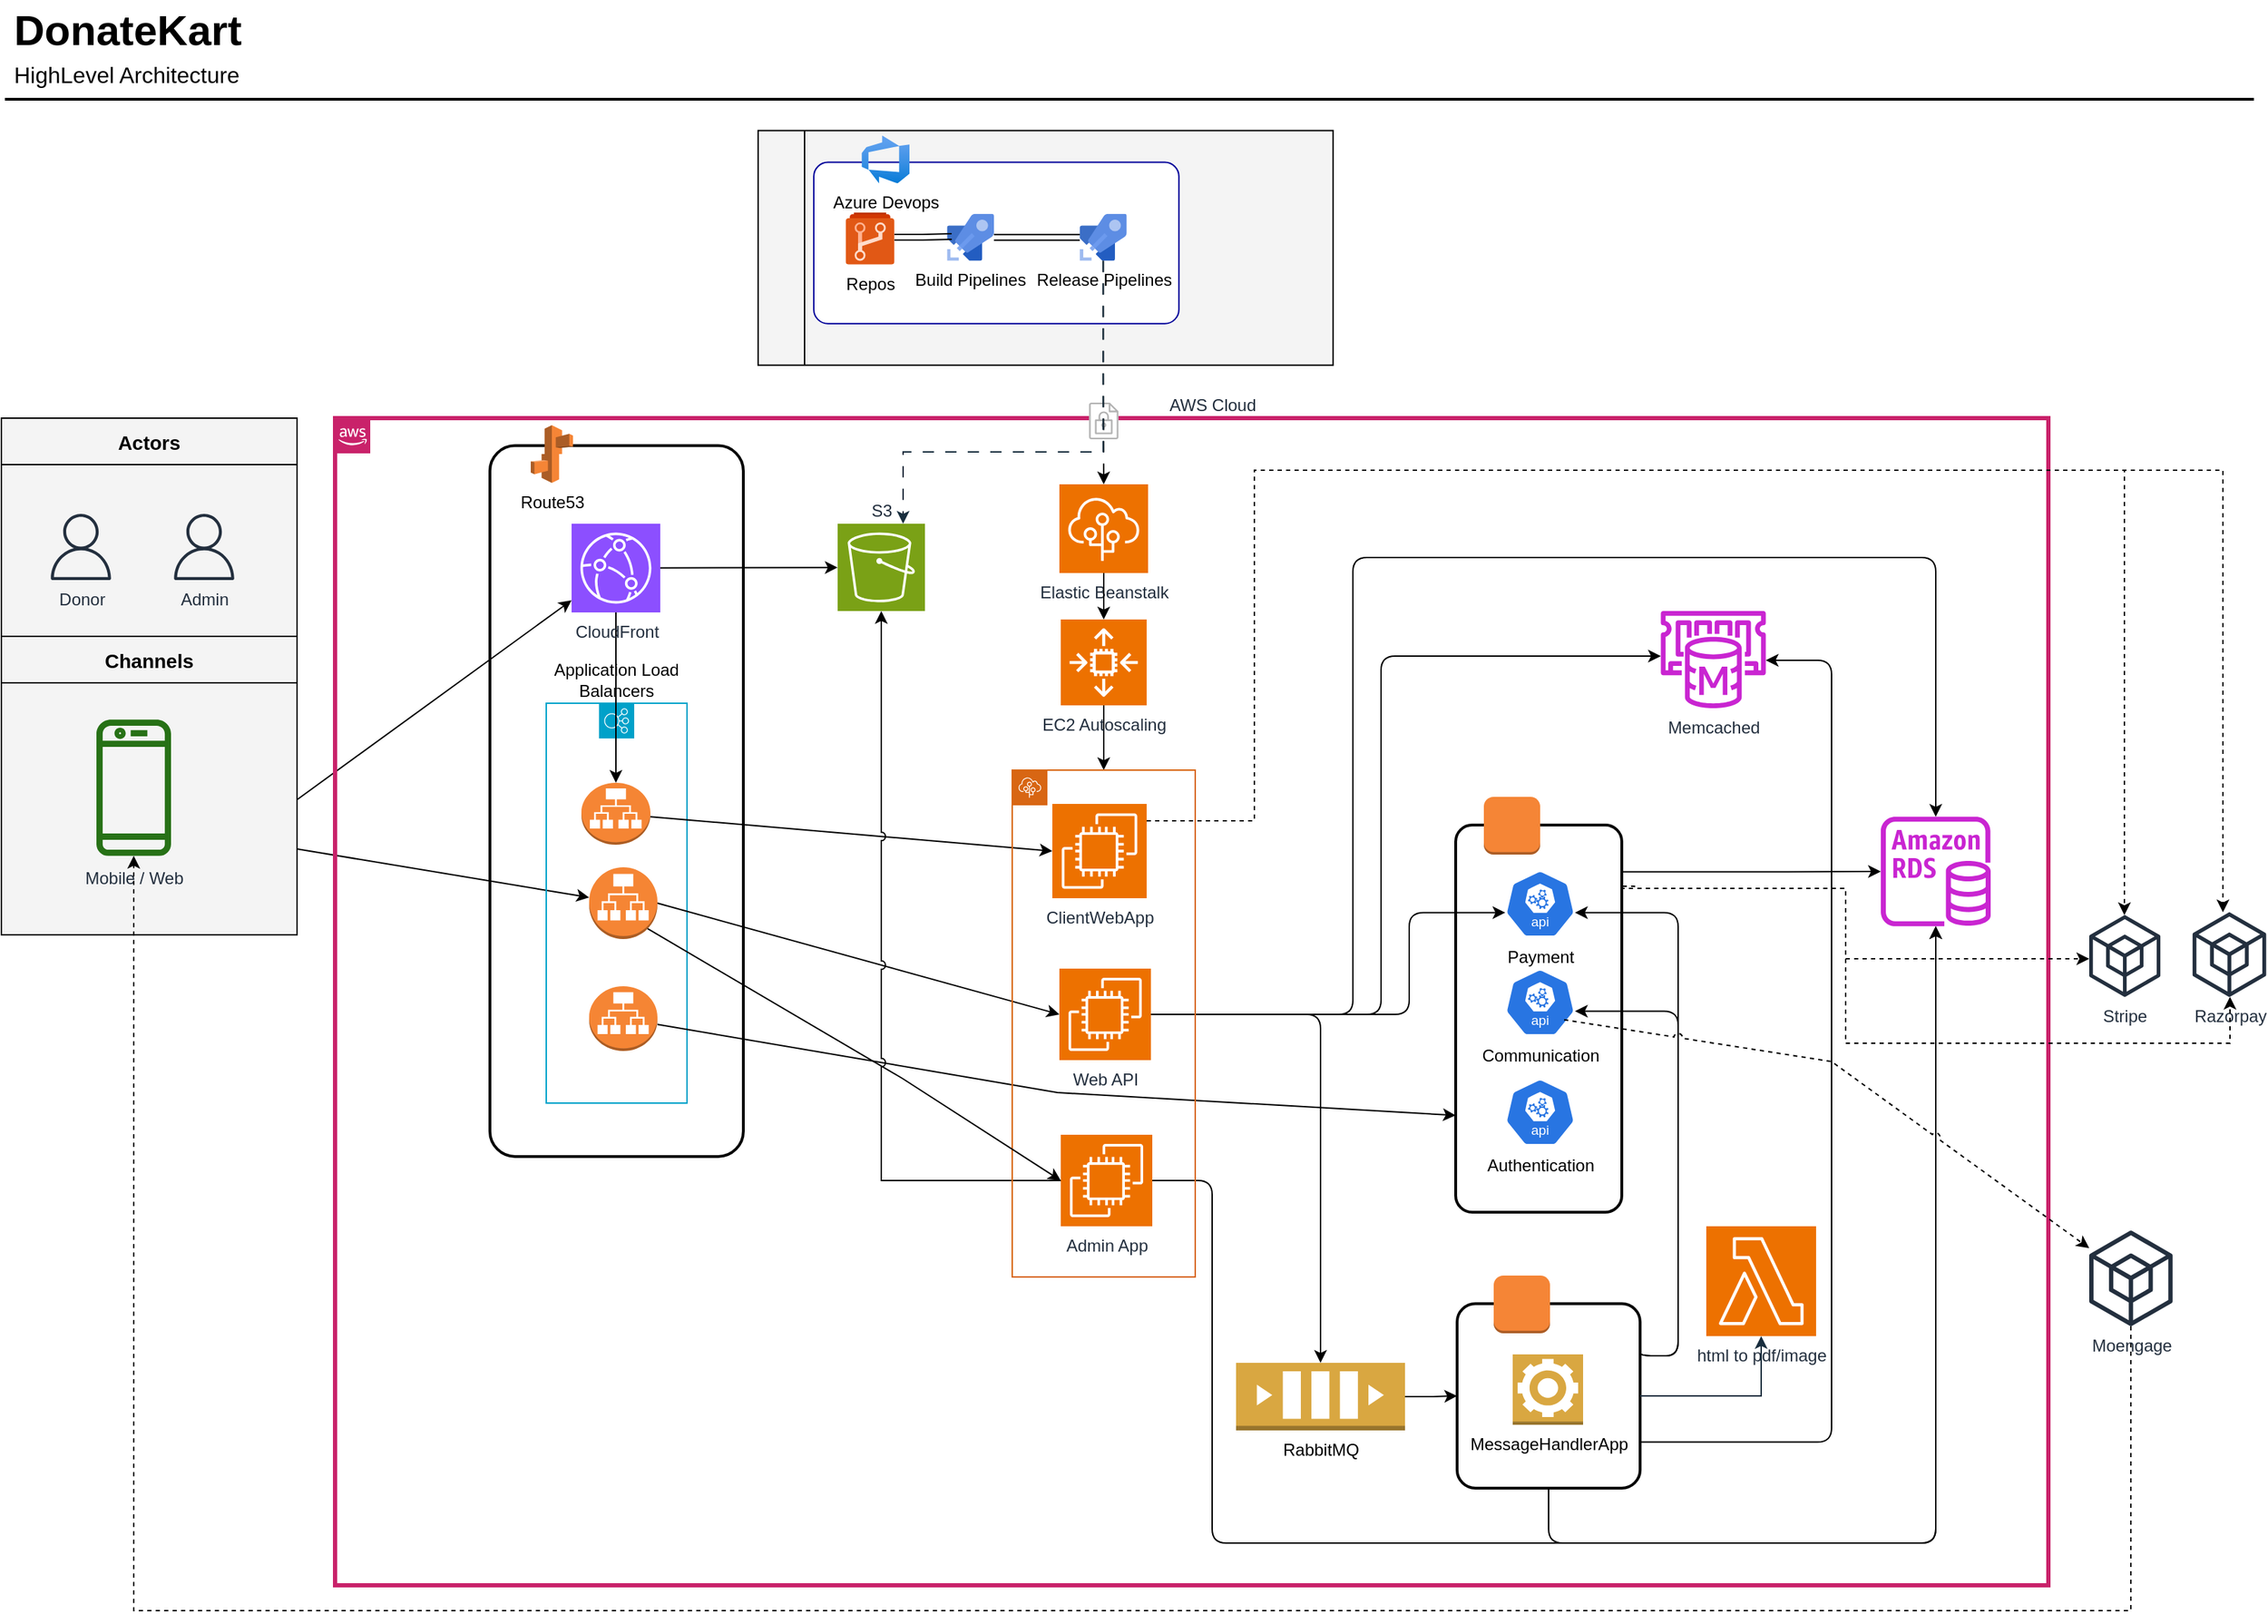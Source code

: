 <mxfile version="28.2.5">
  <diagram name="DonateKart" id="t9xcvL7b9N8uUnGwD8yv">
    <mxGraphModel dx="2037" dy="1380" grid="1" gridSize="10" guides="1" tooltips="1" connect="1" arrows="1" fold="1" page="1" pageScale="1" pageWidth="827" pageHeight="1169" math="0" shadow="0">
      <root>
        <mxCell id="1cg9Q5xKQuMjFfEW56px-0" />
        <mxCell id="1cg9Q5xKQuMjFfEW56px-1" parent="1cg9Q5xKQuMjFfEW56px-0" />
        <mxCell id="1cg9Q5xKQuMjFfEW56px-2" style="rounded=0;orthogonalLoop=1;jettySize=auto;html=1;" edge="1" parent="1cg9Q5xKQuMjFfEW56px-1" target="1cg9Q5xKQuMjFfEW56px-25">
          <mxGeometry relative="1" as="geometry">
            <mxPoint x="240" y="612" as="sourcePoint" />
          </mxGeometry>
        </mxCell>
        <mxCell id="1cg9Q5xKQuMjFfEW56px-3" style="rounded=0;orthogonalLoop=1;jettySize=auto;html=1;" edge="1" parent="1cg9Q5xKQuMjFfEW56px-1" target="1cg9Q5xKQuMjFfEW56px-13">
          <mxGeometry relative="1" as="geometry">
            <mxPoint x="240" y="577" as="sourcePoint" />
          </mxGeometry>
        </mxCell>
        <mxCell id="1cg9Q5xKQuMjFfEW56px-4" value="AWS Cloud" style="points=[[0,0],[0.25,0],[0.5,0],[0.75,0],[1,0],[1,0.25],[1,0.5],[1,0.75],[1,1],[0.75,1],[0.5,1],[0.25,1],[0,1],[0,0.75],[0,0.5],[0,0.25]];outlineConnect=0;gradientColor=none;html=1;whiteSpace=wrap;fontSize=12;fontStyle=0;shape=mxgraph.aws4.group;grIcon=mxgraph.aws4.group_aws_cloud_alt;strokeColor=light-dark(#c9226a, #bdc7d4);fillColor=none;verticalAlign=bottom;align=center;spacingLeft=30;fontColor=#232F3E;dashed=0;labelBackgroundColor=none;container=1;pointerEvents=0;collapsible=0;recursiveResize=0;labelPosition=center;verticalLabelPosition=top;strokeWidth=3;" vertex="1" parent="1cg9Q5xKQuMjFfEW56px-1">
          <mxGeometry x="267" y="306" width="1217" height="829" as="geometry" />
        </mxCell>
        <mxCell id="1cg9Q5xKQuMjFfEW56px-5" value="" style="rounded=1;arcSize=10;dashed=0;fillColor=none;gradientColor=none;strokeWidth=2;labelPosition=left;verticalLabelPosition=top;align=right;verticalAlign=bottom;" vertex="1" parent="1cg9Q5xKQuMjFfEW56px-4">
          <mxGeometry x="110" y="19.5" width="180" height="505" as="geometry" />
        </mxCell>
        <mxCell id="1cg9Q5xKQuMjFfEW56px-6" value="&lt;span style=&quot;color: rgb(0, 0, 0); text-wrap-mode: nowrap;&quot;&gt;Application Load Balancers&lt;/span&gt;" style="sketch=0;outlineConnect=0;gradientColor=none;html=1;whiteSpace=wrap;fontSize=12;fontStyle=0;shape=mxgraph.aws4.groupCenter;grIcon=mxgraph.aws4.group_elastic_load_balancing;grStroke=1;strokeColor=#00A1C9;fillColor=none;verticalAlign=bottom;align=center;fontColor=#00A1C9;dashed=0;spacingTop=25;labelPosition=center;verticalLabelPosition=top;" vertex="1" parent="1cg9Q5xKQuMjFfEW56px-4">
          <mxGeometry x="150" y="202.5" width="100" height="284" as="geometry" />
        </mxCell>
        <mxCell id="1cg9Q5xKQuMjFfEW56px-7" value="Route53" style="dashed=0;html=1;shape=mxgraph.aws3.elastic_beanstalk;fillColor=#F58536;gradientColor=none;dashed=0;verticalAlign=top;labelPosition=center;verticalLabelPosition=bottom;align=center;" vertex="1" parent="1cg9Q5xKQuMjFfEW56px-4">
          <mxGeometry x="139" y="5" width="30" height="41" as="geometry" />
        </mxCell>
        <mxCell id="1cg9Q5xKQuMjFfEW56px-8" value="Elastic Beanstalk" style="sketch=0;points=[[0,0,0],[0.25,0,0],[0.5,0,0],[0.75,0,0],[1,0,0],[0,1,0],[0.25,1,0],[0.5,1,0],[0.75,1,0],[1,1,0],[0,0.25,0],[0,0.5,0],[0,0.75,0],[1,0.25,0],[1,0.5,0],[1,0.75,0]];outlineConnect=0;fontColor=#232F3E;fillColor=#ED7100;strokeColor=#ffffff;dashed=0;verticalLabelPosition=bottom;verticalAlign=top;align=center;html=1;fontSize=12;fontStyle=0;aspect=fixed;shape=mxgraph.aws4.resourceIcon;resIcon=mxgraph.aws4.elastic_beanstalk;" vertex="1" parent="1cg9Q5xKQuMjFfEW56px-4">
          <mxGeometry x="514.5" y="47" width="63" height="63" as="geometry" />
        </mxCell>
        <mxCell id="1cg9Q5xKQuMjFfEW56px-9" value="ClientWebApp" style="sketch=0;points=[[0,0,0],[0.25,0,0],[0.5,0,0],[0.75,0,0],[1,0,0],[0,1,0],[0.25,1,0],[0.5,1,0],[0.75,1,0],[1,1,0],[0,0.25,0],[0,0.5,0],[0,0.75,0],[1,0.25,0],[1,0.5,0],[1,0.75,0]];outlineConnect=0;fontColor=#232F3E;fillColor=#ED7100;strokeColor=#ffffff;dashed=0;verticalLabelPosition=bottom;verticalAlign=top;align=center;html=1;fontSize=12;fontStyle=0;aspect=fixed;shape=mxgraph.aws4.resourceIcon;resIcon=mxgraph.aws4.ec2;" vertex="1" parent="1cg9Q5xKQuMjFfEW56px-4">
          <mxGeometry x="509.5" y="274" width="67" height="67" as="geometry" />
        </mxCell>
        <mxCell id="1cg9Q5xKQuMjFfEW56px-10" value="" style="sketch=0;outlineConnect=0;fontColor=#232F3E;gradientColor=none;fillColor=#C925D1;strokeColor=none;dashed=0;verticalLabelPosition=bottom;verticalAlign=top;align=center;html=1;fontSize=12;fontStyle=0;aspect=fixed;pointerEvents=1;shape=mxgraph.aws4.rds_instance;" vertex="1" parent="1cg9Q5xKQuMjFfEW56px-4">
          <mxGeometry x="1098" y="283" width="78" height="78" as="geometry" />
        </mxCell>
        <mxCell id="1cg9Q5xKQuMjFfEW56px-11" style="edgeStyle=orthogonalEdgeStyle;rounded=0;orthogonalLoop=1;jettySize=auto;html=1;" edge="1" parent="1cg9Q5xKQuMjFfEW56px-4" source="1cg9Q5xKQuMjFfEW56px-13" target="1cg9Q5xKQuMjFfEW56px-16">
          <mxGeometry relative="1" as="geometry" />
        </mxCell>
        <mxCell id="1cg9Q5xKQuMjFfEW56px-12" style="edgeStyle=none;rounded=0;orthogonalLoop=1;jettySize=auto;html=1;" edge="1" parent="1cg9Q5xKQuMjFfEW56px-4" source="1cg9Q5xKQuMjFfEW56px-13" target="1cg9Q5xKQuMjFfEW56px-31">
          <mxGeometry relative="1" as="geometry" />
        </mxCell>
        <mxCell id="1cg9Q5xKQuMjFfEW56px-13" value="CloudFront" style="sketch=0;points=[[0,0,0],[0.25,0,0],[0.5,0,0],[0.75,0,0],[1,0,0],[0,1,0],[0.25,1,0],[0.5,1,0],[0.75,1,0],[1,1,0],[0,0.25,0],[0,0.5,0],[0,0.75,0],[1,0.25,0],[1,0.5,0],[1,0.75,0]];outlineConnect=0;fontColor=#232F3E;fillColor=#8C4FFF;strokeColor=#ffffff;dashed=0;verticalLabelPosition=bottom;verticalAlign=top;align=center;html=1;fontSize=12;fontStyle=0;aspect=fixed;shape=mxgraph.aws4.resourceIcon;resIcon=mxgraph.aws4.cloudfront;" vertex="1" parent="1cg9Q5xKQuMjFfEW56px-4">
          <mxGeometry x="168" y="75" width="63" height="63" as="geometry" />
        </mxCell>
        <mxCell id="1cg9Q5xKQuMjFfEW56px-14" style="edgeStyle=orthogonalEdgeStyle;rounded=0;orthogonalLoop=1;jettySize=auto;html=1;entryX=0;entryY=0.5;entryDx=0;entryDy=0;" edge="1" parent="1cg9Q5xKQuMjFfEW56px-4" source="1cg9Q5xKQuMjFfEW56px-15" target="1cg9Q5xKQuMjFfEW56px-40">
          <mxGeometry relative="1" as="geometry" />
        </mxCell>
        <mxCell id="1cg9Q5xKQuMjFfEW56px-15" value="RabbitMQ" style="outlineConnect=0;dashed=0;verticalLabelPosition=bottom;verticalAlign=top;align=center;html=1;shape=mxgraph.aws3.queue;fillColor=#D9A741;gradientColor=none;rotation=0;" vertex="1" parent="1cg9Q5xKQuMjFfEW56px-4">
          <mxGeometry x="640" y="671" width="120" height="48" as="geometry" />
        </mxCell>
        <mxCell id="1cg9Q5xKQuMjFfEW56px-16" value="" style="outlineConnect=0;dashed=0;verticalLabelPosition=bottom;verticalAlign=top;align=center;html=1;shape=mxgraph.aws3.application_load_balancer;fillColor=#F58534;gradientColor=none;" vertex="1" parent="1cg9Q5xKQuMjFfEW56px-4">
          <mxGeometry x="175" y="259" width="49" height="44" as="geometry" />
        </mxCell>
        <mxCell id="1cg9Q5xKQuMjFfEW56px-17" style="edgeStyle=orthogonalEdgeStyle;rounded=0;orthogonalLoop=1;jettySize=auto;html=1;entryX=0.5;entryY=0;entryDx=0;entryDy=0;" edge="1" parent="1cg9Q5xKQuMjFfEW56px-4" source="1cg9Q5xKQuMjFfEW56px-18" target="1cg9Q5xKQuMjFfEW56px-51">
          <mxGeometry relative="1" as="geometry" />
        </mxCell>
        <mxCell id="1cg9Q5xKQuMjFfEW56px-18" value="EC2 Autoscaling" style="sketch=0;points=[[0,0,0],[0.25,0,0],[0.5,0,0],[0.75,0,0],[1,0,0],[0,1,0],[0.25,1,0],[0.5,1,0],[0.75,1,0],[1,1,0],[0,0.25,0],[0,0.5,0],[0,0.75,0],[1,0.25,0],[1,0.5,0],[1,0.75,0]];outlineConnect=0;fontColor=#232F3E;fillColor=#ED7100;strokeColor=#ffffff;dashed=0;verticalLabelPosition=bottom;verticalAlign=top;align=center;html=1;fontSize=12;fontStyle=0;aspect=fixed;shape=mxgraph.aws4.resourceIcon;resIcon=mxgraph.aws4.auto_scaling2;" vertex="1" parent="1cg9Q5xKQuMjFfEW56px-4">
          <mxGeometry x="515.5" y="143" width="61" height="61" as="geometry" />
        </mxCell>
        <mxCell id="1cg9Q5xKQuMjFfEW56px-19" style="edgeStyle=orthogonalEdgeStyle;rounded=1;orthogonalLoop=1;jettySize=auto;html=1;curved=0;" edge="1" parent="1cg9Q5xKQuMjFfEW56px-4" source="1cg9Q5xKQuMjFfEW56px-22" target="1cg9Q5xKQuMjFfEW56px-10">
          <mxGeometry relative="1" as="geometry">
            <Array as="points">
              <mxPoint x="723" y="423" />
              <mxPoint x="723" y="99" />
              <mxPoint x="1137" y="99" />
            </Array>
          </mxGeometry>
        </mxCell>
        <mxCell id="1cg9Q5xKQuMjFfEW56px-20" style="edgeStyle=orthogonalEdgeStyle;rounded=1;orthogonalLoop=1;jettySize=auto;html=1;curved=0;" edge="1" parent="1cg9Q5xKQuMjFfEW56px-4" source="1cg9Q5xKQuMjFfEW56px-22" target="1cg9Q5xKQuMjFfEW56px-27">
          <mxGeometry relative="1" as="geometry">
            <Array as="points">
              <mxPoint x="743" y="423" />
              <mxPoint x="743" y="169" />
            </Array>
          </mxGeometry>
        </mxCell>
        <mxCell id="1cg9Q5xKQuMjFfEW56px-21" style="edgeStyle=orthogonalEdgeStyle;rounded=1;orthogonalLoop=1;jettySize=auto;html=1;strokeColor=default;curved=0;" edge="1" parent="1cg9Q5xKQuMjFfEW56px-4" source="1cg9Q5xKQuMjFfEW56px-22" target="1cg9Q5xKQuMjFfEW56px-15">
          <mxGeometry relative="1" as="geometry" />
        </mxCell>
        <mxCell id="1cg9Q5xKQuMjFfEW56px-22" value="Web API" style="sketch=0;points=[[0,0,0],[0.25,0,0],[0.5,0,0],[0.75,0,0],[1,0,0],[0,1,0],[0.25,1,0],[0.5,1,0],[0.75,1,0],[1,1,0],[0,0.25,0],[0,0.5,0],[0,0.75,0],[1,0.25,0],[1,0.5,0],[1,0.75,0]];outlineConnect=0;fontColor=#232F3E;fillColor=#ED7100;strokeColor=#ffffff;dashed=0;verticalLabelPosition=bottom;verticalAlign=top;align=center;html=1;fontSize=12;fontStyle=0;aspect=fixed;shape=mxgraph.aws4.resourceIcon;resIcon=mxgraph.aws4.ec2;" vertex="1" parent="1cg9Q5xKQuMjFfEW56px-4">
          <mxGeometry x="514.5" y="391" width="65" height="65" as="geometry" />
        </mxCell>
        <mxCell id="1cg9Q5xKQuMjFfEW56px-23" style="rounded=0;orthogonalLoop=1;jettySize=auto;html=1;entryX=0;entryY=0.5;entryDx=0;entryDy=0;entryPerimeter=0;" edge="1" parent="1cg9Q5xKQuMjFfEW56px-4" source="1cg9Q5xKQuMjFfEW56px-16" target="1cg9Q5xKQuMjFfEW56px-9">
          <mxGeometry relative="1" as="geometry" />
        </mxCell>
        <mxCell id="1cg9Q5xKQuMjFfEW56px-24" style="rounded=0;orthogonalLoop=1;jettySize=auto;html=1;entryX=0;entryY=0.5;entryDx=0;entryDy=0;entryPerimeter=0;exitX=1;exitY=0.5;exitDx=0;exitDy=0;exitPerimeter=0;" edge="1" parent="1cg9Q5xKQuMjFfEW56px-4" source="1cg9Q5xKQuMjFfEW56px-25" target="1cg9Q5xKQuMjFfEW56px-22">
          <mxGeometry relative="1" as="geometry" />
        </mxCell>
        <mxCell id="1cg9Q5xKQuMjFfEW56px-25" value="" style="outlineConnect=0;dashed=0;verticalLabelPosition=bottom;verticalAlign=top;align=center;html=1;shape=mxgraph.aws3.application_load_balancer;fillColor=#F58534;gradientColor=none;" vertex="1" parent="1cg9Q5xKQuMjFfEW56px-4">
          <mxGeometry x="180.5" y="319" width="48.5" height="51" as="geometry" />
        </mxCell>
        <mxCell id="1cg9Q5xKQuMjFfEW56px-26" value="" style="outlineConnect=0;dashed=0;verticalLabelPosition=bottom;verticalAlign=top;align=center;html=1;shape=mxgraph.aws3.application_load_balancer;fillColor=#F58534;gradientColor=none;" vertex="1" parent="1cg9Q5xKQuMjFfEW56px-4">
          <mxGeometry x="180.5" y="403.5" width="48.5" height="46" as="geometry" />
        </mxCell>
        <mxCell id="1cg9Q5xKQuMjFfEW56px-27" value="Memcached" style="sketch=0;outlineConnect=0;fontColor=#232F3E;gradientColor=none;fillColor=#C925D1;strokeColor=none;dashed=0;verticalLabelPosition=bottom;verticalAlign=top;align=center;html=1;fontSize=12;fontStyle=0;aspect=fixed;pointerEvents=1;shape=mxgraph.aws4.elasticache_for_memcached;" vertex="1" parent="1cg9Q5xKQuMjFfEW56px-4">
          <mxGeometry x="940" y="137" width="78" height="69" as="geometry" />
        </mxCell>
        <mxCell id="1cg9Q5xKQuMjFfEW56px-28" value="" style="group" vertex="1" connectable="0" parent="1cg9Q5xKQuMjFfEW56px-4">
          <mxGeometry x="535.5" y="-11" width="21" height="26" as="geometry" />
        </mxCell>
        <mxCell id="1cg9Q5xKQuMjFfEW56px-29" value="" style="rounded=0;whiteSpace=wrap;html=1;labelBackgroundColor=#ffffff;fontSize=14;align=center;strokeColor=none;" vertex="1" parent="1cg9Q5xKQuMjFfEW56px-28">
          <mxGeometry width="21" height="26" as="geometry" />
        </mxCell>
        <mxCell id="1cg9Q5xKQuMjFfEW56px-30" value="" style="outlineConnect=0;fontColor=#232F3E;gradientColor=none;fillColor=#B3B3B3;strokeColor=none;dashed=0;verticalLabelPosition=bottom;verticalAlign=top;align=center;html=1;fontSize=12;fontStyle=0;aspect=fixed;pointerEvents=1;shape=mxgraph.aws4.encrypted_data;labelBackgroundColor=#ffffff;" vertex="1" parent="1cg9Q5xKQuMjFfEW56px-28">
          <mxGeometry width="21" height="26" as="geometry" />
        </mxCell>
        <mxCell id="1cg9Q5xKQuMjFfEW56px-31" value="S3" style="sketch=0;points=[[0,0,0],[0.25,0,0],[0.5,0,0],[0.75,0,0],[1,0,0],[0,1,0],[0.25,1,0],[0.5,1,0],[0.75,1,0],[1,1,0],[0,0.25,0],[0,0.5,0],[0,0.75,0],[1,0.25,0],[1,0.5,0],[1,0.75,0]];outlineConnect=0;fontColor=#232F3E;fillColor=#7AA116;strokeColor=#ffffff;dashed=0;verticalLabelPosition=top;verticalAlign=bottom;align=center;html=1;fontSize=12;fontStyle=0;aspect=fixed;shape=mxgraph.aws4.resourceIcon;resIcon=mxgraph.aws4.s3;labelPosition=center;" vertex="1" parent="1cg9Q5xKQuMjFfEW56px-4">
          <mxGeometry x="357" y="75" width="62" height="62" as="geometry" />
        </mxCell>
        <mxCell id="1cg9Q5xKQuMjFfEW56px-32" value="" style="group" vertex="1" connectable="0" parent="1cg9Q5xKQuMjFfEW56px-4">
          <mxGeometry x="796" y="253" width="118" height="295" as="geometry" />
        </mxCell>
        <mxCell id="1cg9Q5xKQuMjFfEW56px-33" value="" style="rounded=1;arcSize=10;dashed=0;fillColor=none;gradientColor=none;strokeWidth=2;" vertex="1" parent="1cg9Q5xKQuMjFfEW56px-32">
          <mxGeometry y="36" width="118" height="275" as="geometry" />
        </mxCell>
        <mxCell id="1cg9Q5xKQuMjFfEW56px-34" value="" style="dashed=0;html=1;shape=mxgraph.aws3.instance;fillColor=#F58536;gradientColor=none;dashed=0;" vertex="1" parent="1cg9Q5xKQuMjFfEW56px-32">
          <mxGeometry x="20" y="16" width="40" height="41" as="geometry" />
        </mxCell>
        <mxCell id="1cg9Q5xKQuMjFfEW56px-35" value="Payment" style="aspect=fixed;sketch=0;html=1;dashed=0;whitespace=wrap;verticalLabelPosition=bottom;verticalAlign=top;fillColor=#2875E2;strokeColor=#ffffff;points=[[0.005,0.63,0],[0.1,0.2,0],[0.9,0.2,0],[0.5,0,0],[0.995,0.63,0],[0.72,0.99,0],[0.5,1,0],[0.28,0.99,0]];shape=mxgraph.kubernetes.icon2;kubernetesLabel=1;prIcon=api" vertex="1" parent="1cg9Q5xKQuMjFfEW56px-32">
          <mxGeometry x="35" y="68" width="50" height="48" as="geometry" />
        </mxCell>
        <mxCell id="1cg9Q5xKQuMjFfEW56px-36" value="Authentication" style="aspect=fixed;sketch=0;html=1;dashed=0;whitespace=wrap;verticalLabelPosition=bottom;verticalAlign=top;fillColor=#2875E2;strokeColor=#ffffff;points=[[0.005,0.63,0],[0.1,0.2,0],[0.9,0.2,0],[0.5,0,0],[0.995,0.63,0],[0.72,0.99,0],[0.5,1,0],[0.28,0.99,0]];shape=mxgraph.kubernetes.icon2;kubernetesLabel=1;prIcon=api" vertex="1" parent="1cg9Q5xKQuMjFfEW56px-32">
          <mxGeometry x="35" y="216" width="50" height="48" as="geometry" />
        </mxCell>
        <mxCell id="1cg9Q5xKQuMjFfEW56px-37" value="Communication" style="aspect=fixed;sketch=0;html=1;dashed=0;whitespace=wrap;verticalLabelPosition=bottom;verticalAlign=top;fillColor=#2875E2;strokeColor=#ffffff;points=[[0.005,0.63,0],[0.1,0.2,0],[0.9,0.2,0],[0.5,0,0],[0.995,0.63,0],[0.72,0.99,0],[0.5,1,0],[0.28,0.99,0]];shape=mxgraph.kubernetes.icon2;kubernetesLabel=1;prIcon=api" vertex="1" parent="1cg9Q5xKQuMjFfEW56px-32">
          <mxGeometry x="35" y="138" width="50" height="48" as="geometry" />
        </mxCell>
        <mxCell id="1cg9Q5xKQuMjFfEW56px-38" style="edgeStyle=orthogonalEdgeStyle;rounded=1;orthogonalLoop=1;jettySize=auto;html=1;exitX=1;exitY=0.75;exitDx=0;exitDy=0;curved=0;" edge="1" parent="1cg9Q5xKQuMjFfEW56px-4" source="1cg9Q5xKQuMjFfEW56px-40" target="1cg9Q5xKQuMjFfEW56px-27">
          <mxGeometry relative="1" as="geometry">
            <Array as="points">
              <mxPoint x="1063" y="727" />
              <mxPoint x="1063" y="172" />
            </Array>
          </mxGeometry>
        </mxCell>
        <mxCell id="1cg9Q5xKQuMjFfEW56px-39" style="edgeStyle=orthogonalEdgeStyle;rounded=1;orthogonalLoop=1;jettySize=auto;html=1;curved=0;" edge="1" parent="1cg9Q5xKQuMjFfEW56px-4" source="1cg9Q5xKQuMjFfEW56px-40" target="1cg9Q5xKQuMjFfEW56px-10">
          <mxGeometry relative="1" as="geometry">
            <Array as="points">
              <mxPoint x="862" y="799" />
              <mxPoint x="1137" y="799" />
            </Array>
          </mxGeometry>
        </mxCell>
        <mxCell id="1cg9Q5xKQuMjFfEW56px-40" value="" style="rounded=1;arcSize=10;dashed=0;fillColor=none;gradientColor=none;strokeWidth=2;" vertex="1" parent="1cg9Q5xKQuMjFfEW56px-4">
          <mxGeometry x="797" y="629" width="130" height="131" as="geometry" />
        </mxCell>
        <mxCell id="1cg9Q5xKQuMjFfEW56px-41" value="" style="dashed=0;html=1;shape=mxgraph.aws3.instance;fillColor=#F58536;gradientColor=none;dashed=0;" vertex="1" parent="1cg9Q5xKQuMjFfEW56px-4">
          <mxGeometry x="823" y="609" width="40" height="41" as="geometry" />
        </mxCell>
        <mxCell id="1cg9Q5xKQuMjFfEW56px-42" value="MessageHandlerApp" style="outlineConnect=0;dashed=0;verticalLabelPosition=bottom;verticalAlign=top;align=center;html=1;shape=mxgraph.aws3.worker;fillColor=#D9A741;gradientColor=none;" vertex="1" parent="1cg9Q5xKQuMjFfEW56px-4">
          <mxGeometry x="836.5" y="665" width="50" height="50" as="geometry" />
        </mxCell>
        <mxCell id="1cg9Q5xKQuMjFfEW56px-43" style="rounded=0;orthogonalLoop=1;jettySize=auto;html=1;entryX=0;entryY=0.75;entryDx=0;entryDy=0;" edge="1" parent="1cg9Q5xKQuMjFfEW56px-4" source="1cg9Q5xKQuMjFfEW56px-26" target="1cg9Q5xKQuMjFfEW56px-33">
          <mxGeometry relative="1" as="geometry">
            <Array as="points">
              <mxPoint x="513" y="479" />
            </Array>
          </mxGeometry>
        </mxCell>
        <mxCell id="1cg9Q5xKQuMjFfEW56px-44" style="edgeStyle=orthogonalEdgeStyle;rounded=1;orthogonalLoop=1;jettySize=auto;html=1;entryX=0.005;entryY=0.63;entryDx=0;entryDy=0;entryPerimeter=0;curved=0;" edge="1" parent="1cg9Q5xKQuMjFfEW56px-4" source="1cg9Q5xKQuMjFfEW56px-22" target="1cg9Q5xKQuMjFfEW56px-35">
          <mxGeometry relative="1" as="geometry">
            <Array as="points">
              <mxPoint x="763" y="423" />
              <mxPoint x="763" y="351" />
            </Array>
          </mxGeometry>
        </mxCell>
        <mxCell id="1cg9Q5xKQuMjFfEW56px-45" style="edgeStyle=orthogonalEdgeStyle;rounded=1;orthogonalLoop=1;jettySize=auto;html=1;entryX=0.995;entryY=0.63;entryDx=0;entryDy=0;entryPerimeter=0;exitX=1;exitY=0.25;exitDx=0;exitDy=0;curved=0;" edge="1" parent="1cg9Q5xKQuMjFfEW56px-4" source="1cg9Q5xKQuMjFfEW56px-40" target="1cg9Q5xKQuMjFfEW56px-35">
          <mxGeometry relative="1" as="geometry">
            <Array as="points">
              <mxPoint x="954" y="666" />
              <mxPoint x="954" y="351" />
            </Array>
          </mxGeometry>
        </mxCell>
        <mxCell id="1cg9Q5xKQuMjFfEW56px-46" style="edgeStyle=orthogonalEdgeStyle;rounded=1;orthogonalLoop=1;jettySize=auto;html=1;entryX=0.995;entryY=0.63;entryDx=0;entryDy=0;entryPerimeter=0;exitX=1;exitY=0.25;exitDx=0;exitDy=0;curved=0;" edge="1" parent="1cg9Q5xKQuMjFfEW56px-4" source="1cg9Q5xKQuMjFfEW56px-40" target="1cg9Q5xKQuMjFfEW56px-37">
          <mxGeometry relative="1" as="geometry">
            <Array as="points">
              <mxPoint x="954" y="666" />
              <mxPoint x="954" y="421" />
            </Array>
          </mxGeometry>
        </mxCell>
        <mxCell id="1cg9Q5xKQuMjFfEW56px-47" style="edgeStyle=orthogonalEdgeStyle;rounded=0;orthogonalLoop=1;jettySize=auto;html=1;jumpStyle=arc;" edge="1" parent="1cg9Q5xKQuMjFfEW56px-4" source="1cg9Q5xKQuMjFfEW56px-49" target="1cg9Q5xKQuMjFfEW56px-31">
          <mxGeometry relative="1" as="geometry" />
        </mxCell>
        <mxCell id="1cg9Q5xKQuMjFfEW56px-48" style="edgeStyle=orthogonalEdgeStyle;rounded=1;orthogonalLoop=1;jettySize=auto;html=1;curved=0;jumpStyle=arc;" edge="1" parent="1cg9Q5xKQuMjFfEW56px-4" source="1cg9Q5xKQuMjFfEW56px-49" target="1cg9Q5xKQuMjFfEW56px-10">
          <mxGeometry relative="1" as="geometry">
            <Array as="points">
              <mxPoint x="623" y="542" />
              <mxPoint x="623" y="799" />
              <mxPoint x="1137" y="799" />
            </Array>
          </mxGeometry>
        </mxCell>
        <mxCell id="1cg9Q5xKQuMjFfEW56px-49" value="Admin App" style="sketch=0;points=[[0,0,0],[0.25,0,0],[0.5,0,0],[0.75,0,0],[1,0,0],[0,1,0],[0.25,1,0],[0.5,1,0],[0.75,1,0],[1,1,0],[0,0.25,0],[0,0.5,0],[0,0.75,0],[1,0.25,0],[1,0.5,0],[1,0.75,0]];outlineConnect=0;fontColor=#232F3E;fillColor=#ED7100;strokeColor=#ffffff;dashed=0;verticalLabelPosition=bottom;verticalAlign=top;align=center;html=1;fontSize=12;fontStyle=0;aspect=fixed;shape=mxgraph.aws4.resourceIcon;resIcon=mxgraph.aws4.ec2;" vertex="1" parent="1cg9Q5xKQuMjFfEW56px-4">
          <mxGeometry x="515.5" y="509" width="65" height="65" as="geometry" />
        </mxCell>
        <mxCell id="1cg9Q5xKQuMjFfEW56px-50" style="edgeStyle=orthogonalEdgeStyle;rounded=0;orthogonalLoop=1;jettySize=auto;html=1;exitX=0.5;exitY=1;exitDx=0;exitDy=0;exitPerimeter=0;entryX=0.5;entryY=0;entryDx=0;entryDy=0;entryPerimeter=0;" edge="1" parent="1cg9Q5xKQuMjFfEW56px-4" source="1cg9Q5xKQuMjFfEW56px-8" target="1cg9Q5xKQuMjFfEW56px-18">
          <mxGeometry relative="1" as="geometry" />
        </mxCell>
        <mxCell id="1cg9Q5xKQuMjFfEW56px-51" value="" style="points=[[0,0],[0.25,0],[0.5,0],[0.75,0],[1,0],[1,0.25],[1,0.5],[1,0.75],[1,1],[0.75,1],[0.5,1],[0.25,1],[0,1],[0,0.75],[0,0.5],[0,0.25]];outlineConnect=0;gradientColor=none;html=1;whiteSpace=wrap;fontSize=12;fontStyle=0;container=1;pointerEvents=0;collapsible=0;recursiveResize=0;shape=mxgraph.aws4.group;grIcon=mxgraph.aws4.group_elastic_beanstalk;strokeColor=#D86613;fillColor=none;verticalAlign=top;align=left;spacingLeft=30;fontColor=#D86613;dashed=0;" vertex="1" parent="1cg9Q5xKQuMjFfEW56px-4">
          <mxGeometry x="481" y="250" width="130" height="360" as="geometry" />
        </mxCell>
        <mxCell id="1cg9Q5xKQuMjFfEW56px-52" style="rounded=0;orthogonalLoop=1;jettySize=auto;html=1;entryX=0;entryY=0.5;entryDx=0;entryDy=0;entryPerimeter=0;exitX=0.855;exitY=0.855;exitDx=0;exitDy=0;exitPerimeter=0;" edge="1" parent="1cg9Q5xKQuMjFfEW56px-4" source="1cg9Q5xKQuMjFfEW56px-25" target="1cg9Q5xKQuMjFfEW56px-49">
          <mxGeometry relative="1" as="geometry">
            <Array as="points">
              <mxPoint x="403" y="469" />
            </Array>
          </mxGeometry>
        </mxCell>
        <mxCell id="1cg9Q5xKQuMjFfEW56px-53" style="edgeStyle=orthogonalEdgeStyle;rounded=0;orthogonalLoop=1;jettySize=auto;html=1;exitX=0.992;exitY=0.121;exitDx=0;exitDy=0;exitPerimeter=0;" edge="1" parent="1cg9Q5xKQuMjFfEW56px-4" source="1cg9Q5xKQuMjFfEW56px-33" target="1cg9Q5xKQuMjFfEW56px-10">
          <mxGeometry relative="1" as="geometry">
            <mxPoint x="920" y="321" as="sourcePoint" />
          </mxGeometry>
        </mxCell>
        <mxCell id="qow3K1X4VkEENDFGNxyz-1" value="html to pdf/image" style="sketch=0;points=[[0,0,0],[0.25,0,0],[0.5,0,0],[0.75,0,0],[1,0,0],[0,1,0],[0.25,1,0],[0.5,1,0],[0.75,1,0],[1,1,0],[0,0.25,0],[0,0.5,0],[0,0.75,0],[1,0.25,0],[1,0.5,0],[1,0.75,0]];outlineConnect=0;fontColor=#232F3E;fillColor=#ED7100;strokeColor=#ffffff;dashed=0;verticalLabelPosition=bottom;verticalAlign=top;align=center;html=1;fontSize=12;fontStyle=0;aspect=fixed;shape=mxgraph.aws4.resourceIcon;resIcon=mxgraph.aws4.lambda;" vertex="1" parent="1cg9Q5xKQuMjFfEW56px-4">
          <mxGeometry x="974" y="574" width="78" height="78" as="geometry" />
        </mxCell>
        <mxCell id="qow3K1X4VkEENDFGNxyz-4" style="edgeStyle=orthogonalEdgeStyle;rounded=0;orthogonalLoop=1;jettySize=auto;html=1;entryX=0.5;entryY=1;entryDx=0;entryDy=0;entryPerimeter=0;strokeColor=#182E3E;fontColor=#1A1A1A;" edge="1" parent="1cg9Q5xKQuMjFfEW56px-4" source="1cg9Q5xKQuMjFfEW56px-40" target="qow3K1X4VkEENDFGNxyz-1">
          <mxGeometry relative="1" as="geometry" />
        </mxCell>
        <mxCell id="1cg9Q5xKQuMjFfEW56px-54" value="" style="edgeStyle=elbowEdgeStyle;rounded=0;orthogonalLoop=1;jettySize=auto;html=1;endArrow=open;endFill=0;strokeColor=#545B64;strokeWidth=2;fontSize=14;" edge="1" parent="1cg9Q5xKQuMjFfEW56px-1">
          <mxGeometry relative="1" as="geometry">
            <mxPoint x="608.857" y="576.036" as="sourcePoint" />
            <mxPoint x="609" y="577" as="targetPoint" />
          </mxGeometry>
        </mxCell>
        <mxCell id="1cg9Q5xKQuMjFfEW56px-55" value="DonateKart" style="text;html=1;resizable=0;points=[];autosize=1;align=left;verticalAlign=top;spacingTop=-4;fontSize=30;fontStyle=1;labelBackgroundColor=none;" vertex="1" parent="1cg9Q5xKQuMjFfEW56px-1">
          <mxGeometry x="36.5" y="9.5" width="180" height="40" as="geometry" />
        </mxCell>
        <mxCell id="1cg9Q5xKQuMjFfEW56px-56" value="HighLevel Architecture" style="text;html=1;resizable=0;points=[];autosize=1;align=left;verticalAlign=top;spacingTop=-4;fontSize=16;labelBackgroundColor=none;" vertex="1" parent="1cg9Q5xKQuMjFfEW56px-1">
          <mxGeometry x="36.5" y="49.5" width="180" height="30" as="geometry" />
        </mxCell>
        <mxCell id="1cg9Q5xKQuMjFfEW56px-57" value="" style="line;strokeWidth=2;html=1;fontSize=14;labelBackgroundColor=none;" vertex="1" parent="1cg9Q5xKQuMjFfEW56px-1">
          <mxGeometry x="32.5" y="74.5" width="1597.5" height="10" as="geometry" />
        </mxCell>
        <mxCell id="1cg9Q5xKQuMjFfEW56px-58" value="Actors" style="swimlane;fontSize=14;align=center;swimlaneFillColor=#f4f4f4;fillColor=#f4f4f4;startSize=33;container=1;pointerEvents=0;collapsible=0;recursiveResize=0;" vertex="1" parent="1cg9Q5xKQuMjFfEW56px-1">
          <mxGeometry x="30" y="306" width="210" height="177" as="geometry" />
        </mxCell>
        <mxCell id="1cg9Q5xKQuMjFfEW56px-59" value="Donor" style="outlineConnect=0;fontColor=#232F3E;gradientColor=none;fillColor=#232F3E;strokeColor=none;dashed=0;verticalLabelPosition=bottom;verticalAlign=top;align=center;html=1;fontSize=12;fontStyle=0;aspect=fixed;pointerEvents=1;shape=mxgraph.aws4.user;labelBackgroundColor=none;" vertex="1" parent="1cg9Q5xKQuMjFfEW56px-58">
          <mxGeometry x="33" y="68" width="47" height="47" as="geometry" />
        </mxCell>
        <mxCell id="1cg9Q5xKQuMjFfEW56px-60" value="Admin" style="outlineConnect=0;fontColor=#232F3E;gradientColor=none;fillColor=#232F3E;strokeColor=none;dashed=0;verticalLabelPosition=bottom;verticalAlign=top;align=center;html=1;fontSize=12;fontStyle=0;aspect=fixed;pointerEvents=1;shape=mxgraph.aws4.user;labelBackgroundColor=none;" vertex="1" parent="1cg9Q5xKQuMjFfEW56px-58">
          <mxGeometry x="120.5" y="68" width="47" height="47" as="geometry" />
        </mxCell>
        <mxCell id="1cg9Q5xKQuMjFfEW56px-61" value="Channels" style="swimlane;fontSize=14;align=center;swimlaneFillColor=#f4f4f4;fillColor=#f4f4f4;startSize=33;container=1;pointerEvents=0;collapsible=0;recursiveResize=0;" vertex="1" parent="1cg9Q5xKQuMjFfEW56px-1">
          <mxGeometry x="30" y="461" width="210" height="212" as="geometry" />
        </mxCell>
        <mxCell id="1cg9Q5xKQuMjFfEW56px-62" value="Mobile / Web" style="outlineConnect=0;fontColor=#232F3E;gradientColor=none;strokeColor=none;fillColor=#277116;dashed=0;verticalLabelPosition=bottom;verticalAlign=top;align=center;html=1;fontSize=12;fontStyle=0;shape=mxgraph.aws4.mobile_client;labelBackgroundColor=none;" vertex="1" parent="1cg9Q5xKQuMjFfEW56px-61">
          <mxGeometry x="67.5" y="57.5" width="53" height="100" as="geometry" />
        </mxCell>
        <mxCell id="1cg9Q5xKQuMjFfEW56px-63" value="Stripe" style="outlineConnect=0;fontColor=#232F3E;gradientColor=none;fillColor=#232F3E;strokeColor=none;dashed=0;verticalLabelPosition=bottom;verticalAlign=top;align=center;html=1;fontSize=12;fontStyle=0;aspect=fixed;pointerEvents=1;shape=mxgraph.aws4.external_sdk;labelBackgroundColor=none;" vertex="1" parent="1cg9Q5xKQuMjFfEW56px-1">
          <mxGeometry x="1513" y="659" width="50.56" height="58" as="geometry" />
        </mxCell>
        <mxCell id="1cg9Q5xKQuMjFfEW56px-64" value="Razorpay" style="outlineConnect=0;fontColor=#232F3E;gradientColor=none;fillColor=#232F3E;strokeColor=none;dashed=0;verticalLabelPosition=bottom;verticalAlign=top;align=center;html=1;fontSize=12;fontStyle=0;aspect=fixed;pointerEvents=1;shape=mxgraph.aws4.external_sdk;labelBackgroundColor=none;" vertex="1" parent="1cg9Q5xKQuMjFfEW56px-1">
          <mxGeometry x="1586.41" y="657" width="52.31" height="60" as="geometry" />
        </mxCell>
        <mxCell id="1cg9Q5xKQuMjFfEW56px-65" value="" style="edgeStyle=elbowEdgeStyle;rounded=0;orthogonalLoop=1;jettySize=auto;html=1;endArrow=open;endFill=0;strokeColor=#545B64;strokeWidth=2;fontSize=14;" edge="1" parent="1cg9Q5xKQuMjFfEW56px-1">
          <mxGeometry relative="1" as="geometry">
            <mxPoint x="550.0" y="577" as="sourcePoint" />
            <mxPoint x="550.286" y="576.993" as="targetPoint" />
          </mxGeometry>
        </mxCell>
        <mxCell id="1cg9Q5xKQuMjFfEW56px-66" value="" style="swimlane;fontSize=14;align=center;swimlaneFillColor=#f4f4f4;fillColor=#f4f4f4;startSize=33;container=1;pointerEvents=0;collapsible=0;recursiveResize=0;rotation=-90;" vertex="1" parent="1cg9Q5xKQuMjFfEW56px-1">
          <mxGeometry x="688.39" y="-19.14" width="166.64" height="408.39" as="geometry" />
        </mxCell>
        <mxCell id="1cg9Q5xKQuMjFfEW56px-67" value="" style="shape=mxgraph.mockup.containers.marginRect;rectMarginTop=10;strokeColor=#000099;strokeWidth=1;dashed=0;rounded=1;arcSize=5;recursiveResize=0;html=1;whiteSpace=wrap;" vertex="1" parent="1cg9Q5xKQuMjFfEW56px-66">
          <mxGeometry x="-81.32" y="133.44" width="259.32" height="124.56" as="geometry" />
        </mxCell>
        <mxCell id="1cg9Q5xKQuMjFfEW56px-68" value="Release Pipelines" style="image;sketch=0;aspect=fixed;html=1;points=[];align=center;fontSize=12;image=img/lib/mscae/Azure_Pipelines.svg;rotation=0;" vertex="1" parent="1cg9Q5xKQuMjFfEW56px-66">
          <mxGeometry x="107.63" y="180.07" width="33.32" height="33.32" as="geometry" />
        </mxCell>
        <mxCell id="1cg9Q5xKQuMjFfEW56px-69" value="Repos" style="image;sketch=0;aspect=fixed;html=1;points=[];align=center;fontSize=12;image=img/lib/mscae/Azure_Repos.svg;" vertex="1" parent="1cg9Q5xKQuMjFfEW56px-66">
          <mxGeometry x="-58.71" y="177.47" width="34.66" height="38.51" as="geometry" />
        </mxCell>
        <mxCell id="1cg9Q5xKQuMjFfEW56px-70" value="Azure Devops" style="image;aspect=fixed;html=1;points=[];align=center;fontSize=12;image=img/lib/azure2/devops/Azure_DevOps.svg;" vertex="1" parent="1cg9Q5xKQuMjFfEW56px-66">
          <mxGeometry x="-47.32" y="124.44" width="34" height="34" as="geometry" />
        </mxCell>
        <mxCell id="1cg9Q5xKQuMjFfEW56px-71" style="edgeStyle=orthogonalEdgeStyle;rounded=0;orthogonalLoop=1;jettySize=auto;html=1;shape=link;" edge="1" parent="1cg9Q5xKQuMjFfEW56px-66" source="1cg9Q5xKQuMjFfEW56px-72" target="1cg9Q5xKQuMjFfEW56px-68">
          <mxGeometry relative="1" as="geometry" />
        </mxCell>
        <mxCell id="1cg9Q5xKQuMjFfEW56px-72" value="Build Pipelines" style="image;sketch=0;aspect=fixed;html=1;points=[];align=center;fontSize=12;image=img/lib/mscae/Azure_Pipelines.svg;rotation=0;" vertex="1" parent="1cg9Q5xKQuMjFfEW56px-66">
          <mxGeometry x="13.29" y="180.07" width="33.32" height="33.32" as="geometry" />
        </mxCell>
        <mxCell id="1cg9Q5xKQuMjFfEW56px-73" style="edgeStyle=orthogonalEdgeStyle;rounded=0;orthogonalLoop=1;jettySize=auto;html=1;entryX=0.1;entryY=0.482;entryDx=0;entryDy=0;entryPerimeter=0;shape=link;" edge="1" parent="1cg9Q5xKQuMjFfEW56px-66" source="1cg9Q5xKQuMjFfEW56px-69" target="1cg9Q5xKQuMjFfEW56px-72">
          <mxGeometry relative="1" as="geometry" />
        </mxCell>
        <mxCell id="1cg9Q5xKQuMjFfEW56px-74" style="edgeStyle=orthogonalEdgeStyle;rounded=0;orthogonalLoop=1;jettySize=auto;html=1;dashed=1;" edge="1" parent="1cg9Q5xKQuMjFfEW56px-1" source="1cg9Q5xKQuMjFfEW56px-75" target="1cg9Q5xKQuMjFfEW56px-62">
          <mxGeometry relative="1" as="geometry">
            <Array as="points">
              <mxPoint x="1543" y="1153" />
              <mxPoint x="124" y="1153" />
            </Array>
          </mxGeometry>
        </mxCell>
        <mxCell id="1cg9Q5xKQuMjFfEW56px-75" value="Moengage" style="outlineConnect=0;fontColor=#232F3E;gradientColor=none;fillColor=#232F3E;strokeColor=none;dashed=0;verticalLabelPosition=bottom;verticalAlign=top;align=center;html=1;fontSize=12;fontStyle=0;aspect=fixed;pointerEvents=1;shape=mxgraph.aws4.external_sdk;labelBackgroundColor=none;" vertex="1" parent="1cg9Q5xKQuMjFfEW56px-1">
          <mxGeometry x="1513" y="883" width="59.28" height="68" as="geometry" />
        </mxCell>
        <mxCell id="1cg9Q5xKQuMjFfEW56px-76" style="rounded=0;orthogonalLoop=1;jettySize=auto;html=1;exitX=0.84;exitY=0.757;exitDx=0;exitDy=0;exitPerimeter=0;jumpStyle=arc;dashed=1;" edge="1" parent="1cg9Q5xKQuMjFfEW56px-1" source="1cg9Q5xKQuMjFfEW56px-37" target="1cg9Q5xKQuMjFfEW56px-75">
          <mxGeometry relative="1" as="geometry">
            <Array as="points">
              <mxPoint x="1330" y="763" />
            </Array>
          </mxGeometry>
        </mxCell>
        <mxCell id="1cg9Q5xKQuMjFfEW56px-77" style="edgeStyle=orthogonalEdgeStyle;rounded=0;orthogonalLoop=1;jettySize=auto;html=1;dashed=1;dashPattern=8 8;" edge="1" parent="1cg9Q5xKQuMjFfEW56px-1" source="1cg9Q5xKQuMjFfEW56px-68" target="1cg9Q5xKQuMjFfEW56px-8">
          <mxGeometry relative="1" as="geometry" />
        </mxCell>
        <mxCell id="1cg9Q5xKQuMjFfEW56px-78" style="edgeStyle=orthogonalEdgeStyle;rounded=0;orthogonalLoop=1;jettySize=auto;html=1;dashed=1;" edge="1" parent="1cg9Q5xKQuMjFfEW56px-1" target="1cg9Q5xKQuMjFfEW56px-63">
          <mxGeometry relative="1" as="geometry">
            <Array as="points">
              <mxPoint x="1340" y="640" />
              <mxPoint x="1340" y="690" />
            </Array>
            <mxPoint x="1180" y="640" as="sourcePoint" />
          </mxGeometry>
        </mxCell>
        <mxCell id="1cg9Q5xKQuMjFfEW56px-79" style="edgeStyle=orthogonalEdgeStyle;rounded=0;orthogonalLoop=1;jettySize=auto;html=1;dashed=1;exitX=1.005;exitY=0.158;exitDx=0;exitDy=0;exitPerimeter=0;" edge="1" parent="1cg9Q5xKQuMjFfEW56px-1" source="1cg9Q5xKQuMjFfEW56px-33" target="1cg9Q5xKQuMjFfEW56px-64">
          <mxGeometry relative="1" as="geometry">
            <Array as="points">
              <mxPoint x="1190" y="638" />
              <mxPoint x="1190" y="640" />
              <mxPoint x="1340" y="640" />
              <mxPoint x="1340" y="750" />
              <mxPoint x="1613" y="750" />
            </Array>
            <mxPoint x="1190" y="629" as="sourcePoint" />
          </mxGeometry>
        </mxCell>
        <mxCell id="1cg9Q5xKQuMjFfEW56px-80" style="edgeStyle=orthogonalEdgeStyle;rounded=0;orthogonalLoop=1;jettySize=auto;html=1;dashed=1;" edge="1" parent="1cg9Q5xKQuMjFfEW56px-1" source="1cg9Q5xKQuMjFfEW56px-9" target="1cg9Q5xKQuMjFfEW56px-63">
          <mxGeometry relative="1" as="geometry">
            <Array as="points">
              <mxPoint x="920" y="592" />
              <mxPoint x="920" y="343" />
              <mxPoint x="1538" y="343" />
            </Array>
          </mxGeometry>
        </mxCell>
        <mxCell id="1cg9Q5xKQuMjFfEW56px-81" style="edgeStyle=orthogonalEdgeStyle;rounded=0;orthogonalLoop=1;jettySize=auto;html=1;dashed=1;" edge="1" parent="1cg9Q5xKQuMjFfEW56px-1" source="1cg9Q5xKQuMjFfEW56px-9" target="1cg9Q5xKQuMjFfEW56px-64">
          <mxGeometry relative="1" as="geometry">
            <Array as="points">
              <mxPoint x="920" y="592" />
              <mxPoint x="920" y="343" />
              <mxPoint x="1608" y="343" />
            </Array>
          </mxGeometry>
        </mxCell>
        <mxCell id="6SACbTPJtjqX27IM94O3-0" style="edgeStyle=orthogonalEdgeStyle;rounded=0;orthogonalLoop=1;jettySize=auto;html=1;entryX=0.75;entryY=0;entryDx=0;entryDy=0;entryPerimeter=0;strokeColor=#182E3E;fontColor=#1A1A1A;dashed=1;dashPattern=8 8;" edge="1" parent="1cg9Q5xKQuMjFfEW56px-1" source="1cg9Q5xKQuMjFfEW56px-68" target="1cg9Q5xKQuMjFfEW56px-31">
          <mxGeometry relative="1" as="geometry">
            <Array as="points">
              <mxPoint x="813" y="330" />
              <mxPoint x="670" y="330" />
            </Array>
          </mxGeometry>
        </mxCell>
      </root>
    </mxGraphModel>
  </diagram>
</mxfile>
